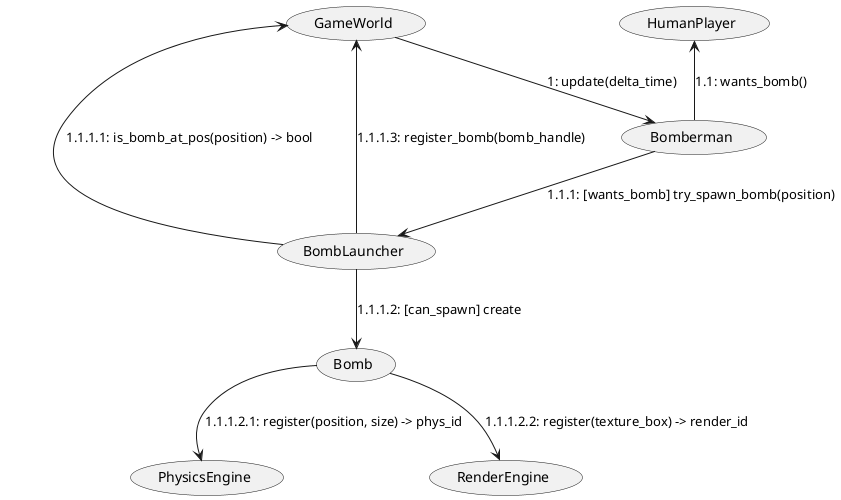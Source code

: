 @startuml

(GameWorld) --> (Bomberman) : "1: update(delta_time)"
(HumanPlayer) <-- (Bomberman) : "1.1: wants_bomb()"
(Bomberman) --> (BombLauncher) : "1.1.1: [wants_bomb] try_spawn_bomb(position)"
(BombLauncher) --> (GameWorld) : "1.1.1.1: is_bomb_at_pos(position) -> bool"
(BombLauncher) --> (Bomb) : "1.1.1.2: [can_spawn] create"

(Bomb) --> (PhysicsEngine) :   "1.1.1.2.1: register(position, size) -> phys_id"
(Bomb) --> (RenderEngine) : "1.1.1.2.2: register(texture_box) -> render_id"

(BombLauncher) --> (GameWorld) : "1.1.1.3: register_bomb(bomb_handle)"

@enduml